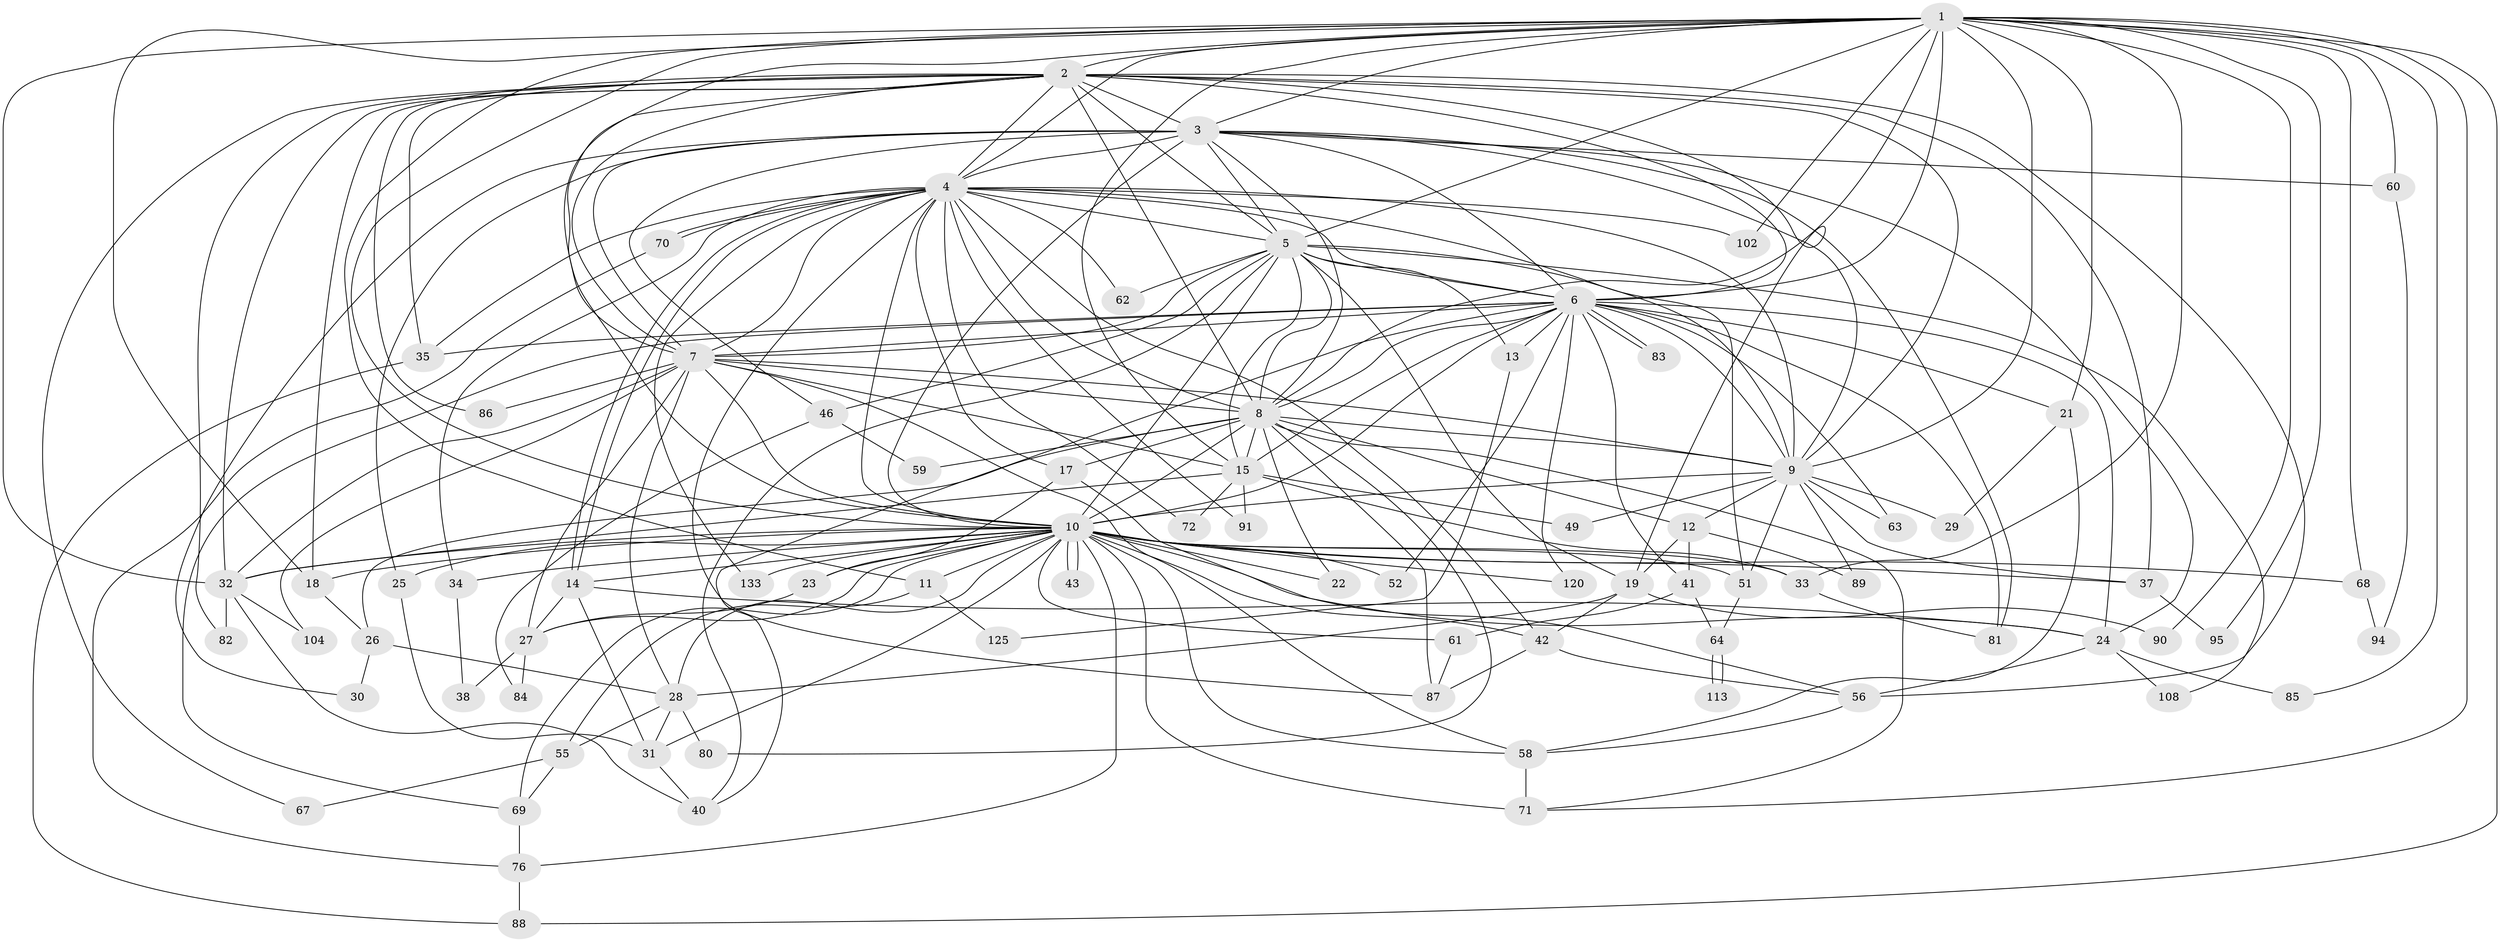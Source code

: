 // original degree distribution, {27: 0.007462686567164179, 19: 0.014925373134328358, 17: 0.014925373134328358, 26: 0.007462686567164179, 24: 0.007462686567164179, 18: 0.007462686567164179, 21: 0.007462686567164179, 36: 0.007462686567164179, 4: 0.1044776119402985, 5: 0.05970149253731343, 3: 0.13432835820895522, 6: 0.022388059701492536, 9: 0.007462686567164179, 11: 0.007462686567164179, 2: 0.5671641791044776, 7: 0.014925373134328358, 8: 0.007462686567164179}
// Generated by graph-tools (version 1.1) at 2025/17/03/04/25 18:17:55]
// undirected, 80 vertices, 221 edges
graph export_dot {
graph [start="1"]
  node [color=gray90,style=filled];
  1;
  2 [super="+130"];
  3;
  4 [super="+97"];
  5;
  6;
  7 [super="+47+75"];
  8;
  9 [super="+110+109+132+106+116+66"];
  10 [super="+16+20+54+50+53"];
  11;
  12;
  13;
  14 [super="+78"];
  15 [super="+39+115+77+36"];
  17;
  18 [super="+126+114"];
  19 [super="+44"];
  21;
  22;
  23;
  24 [super="+96+100"];
  25;
  26;
  27 [super="+117+99"];
  28 [super="+123+45"];
  29;
  30;
  31 [super="+124+48"];
  32;
  33 [super="+112+134+129"];
  34;
  35 [super="+73"];
  37;
  38;
  40 [super="+107"];
  41;
  42 [super="+57+65"];
  43;
  46;
  49;
  51 [super="+119+79"];
  52;
  55;
  56 [super="+98"];
  58 [super="+127"];
  59;
  60;
  61;
  62;
  63;
  64;
  67;
  68;
  69 [super="+92"];
  70;
  71 [super="+101+111+128"];
  72;
  76 [super="+105"];
  80;
  81;
  82;
  83;
  84;
  85;
  86;
  87 [super="+93"];
  88;
  89;
  90;
  91;
  94;
  95;
  102;
  104;
  108;
  113;
  120;
  125;
  133;
  1 -- 2;
  1 -- 3;
  1 -- 4;
  1 -- 5;
  1 -- 6;
  1 -- 7;
  1 -- 8;
  1 -- 9 [weight=4];
  1 -- 10;
  1 -- 11;
  1 -- 15 [weight=2];
  1 -- 18;
  1 -- 21;
  1 -- 32;
  1 -- 33;
  1 -- 60;
  1 -- 68;
  1 -- 71;
  1 -- 85;
  1 -- 88;
  1 -- 90;
  1 -- 95;
  1 -- 102;
  2 -- 3 [weight=2];
  2 -- 4;
  2 -- 5;
  2 -- 6;
  2 -- 7;
  2 -- 8;
  2 -- 9;
  2 -- 10;
  2 -- 32;
  2 -- 35;
  2 -- 37;
  2 -- 56;
  2 -- 67;
  2 -- 82;
  2 -- 86;
  2 -- 18;
  2 -- 19;
  3 -- 4 [weight=2];
  3 -- 5;
  3 -- 6;
  3 -- 7;
  3 -- 8;
  3 -- 9;
  3 -- 10;
  3 -- 24;
  3 -- 25;
  3 -- 30;
  3 -- 46;
  3 -- 60;
  3 -- 81;
  4 -- 5;
  4 -- 6;
  4 -- 7;
  4 -- 8;
  4 -- 9 [weight=2];
  4 -- 10;
  4 -- 14;
  4 -- 14;
  4 -- 17;
  4 -- 34;
  4 -- 42;
  4 -- 62;
  4 -- 70;
  4 -- 70;
  4 -- 72;
  4 -- 87;
  4 -- 91;
  4 -- 102;
  4 -- 133;
  4 -- 51;
  4 -- 35;
  5 -- 6;
  5 -- 7;
  5 -- 8;
  5 -- 9 [weight=2];
  5 -- 10;
  5 -- 13;
  5 -- 15;
  5 -- 19;
  5 -- 40;
  5 -- 46;
  5 -- 62;
  5 -- 108;
  6 -- 7;
  6 -- 8;
  6 -- 9 [weight=2];
  6 -- 10;
  6 -- 13;
  6 -- 21;
  6 -- 35;
  6 -- 41;
  6 -- 52;
  6 -- 63;
  6 -- 69;
  6 -- 81;
  6 -- 83;
  6 -- 83;
  6 -- 120;
  6 -- 24;
  6 -- 15;
  6 -- 40;
  7 -- 8;
  7 -- 9;
  7 -- 10;
  7 -- 58;
  7 -- 86;
  7 -- 104;
  7 -- 28;
  7 -- 15;
  7 -- 27;
  7 -- 32;
  8 -- 9;
  8 -- 10 [weight=2];
  8 -- 12;
  8 -- 17;
  8 -- 22;
  8 -- 26;
  8 -- 59;
  8 -- 71;
  8 -- 80;
  8 -- 15;
  8 -- 87;
  9 -- 10;
  9 -- 12;
  9 -- 29;
  9 -- 49;
  9 -- 51;
  9 -- 63;
  9 -- 89;
  9 -- 37;
  10 -- 11;
  10 -- 18 [weight=2];
  10 -- 22;
  10 -- 23;
  10 -- 25;
  10 -- 27;
  10 -- 31;
  10 -- 33 [weight=2];
  10 -- 43;
  10 -- 43;
  10 -- 51 [weight=2];
  10 -- 52;
  10 -- 61;
  10 -- 68;
  10 -- 71 [weight=2];
  10 -- 34;
  10 -- 37;
  10 -- 133;
  10 -- 42;
  10 -- 120;
  10 -- 58;
  10 -- 76;
  10 -- 69;
  10 -- 14;
  10 -- 32;
  10 -- 28;
  10 -- 24;
  11 -- 55;
  11 -- 125;
  12 -- 19;
  12 -- 41;
  12 -- 89;
  13 -- 125;
  14 -- 24;
  14 -- 27;
  14 -- 31;
  15 -- 49;
  15 -- 91;
  15 -- 33;
  15 -- 72;
  15 -- 32;
  17 -- 23;
  17 -- 56;
  18 -- 26;
  19 -- 28;
  19 -- 42;
  19 -- 90;
  21 -- 29;
  21 -- 58;
  23 -- 27;
  24 -- 56;
  24 -- 85;
  24 -- 108;
  25 -- 31;
  26 -- 28;
  26 -- 30;
  27 -- 38;
  27 -- 84;
  28 -- 55;
  28 -- 80;
  28 -- 31;
  31 -- 40;
  32 -- 40;
  32 -- 82;
  32 -- 104;
  33 -- 81;
  34 -- 38;
  35 -- 88;
  37 -- 95;
  41 -- 61;
  41 -- 64;
  42 -- 87;
  42 -- 56;
  46 -- 59;
  46 -- 84;
  51 -- 64;
  55 -- 67;
  55 -- 69;
  56 -- 58;
  58 -- 71;
  60 -- 94;
  61 -- 87;
  64 -- 113;
  64 -- 113;
  68 -- 94;
  69 -- 76;
  70 -- 76;
  76 -- 88;
}
